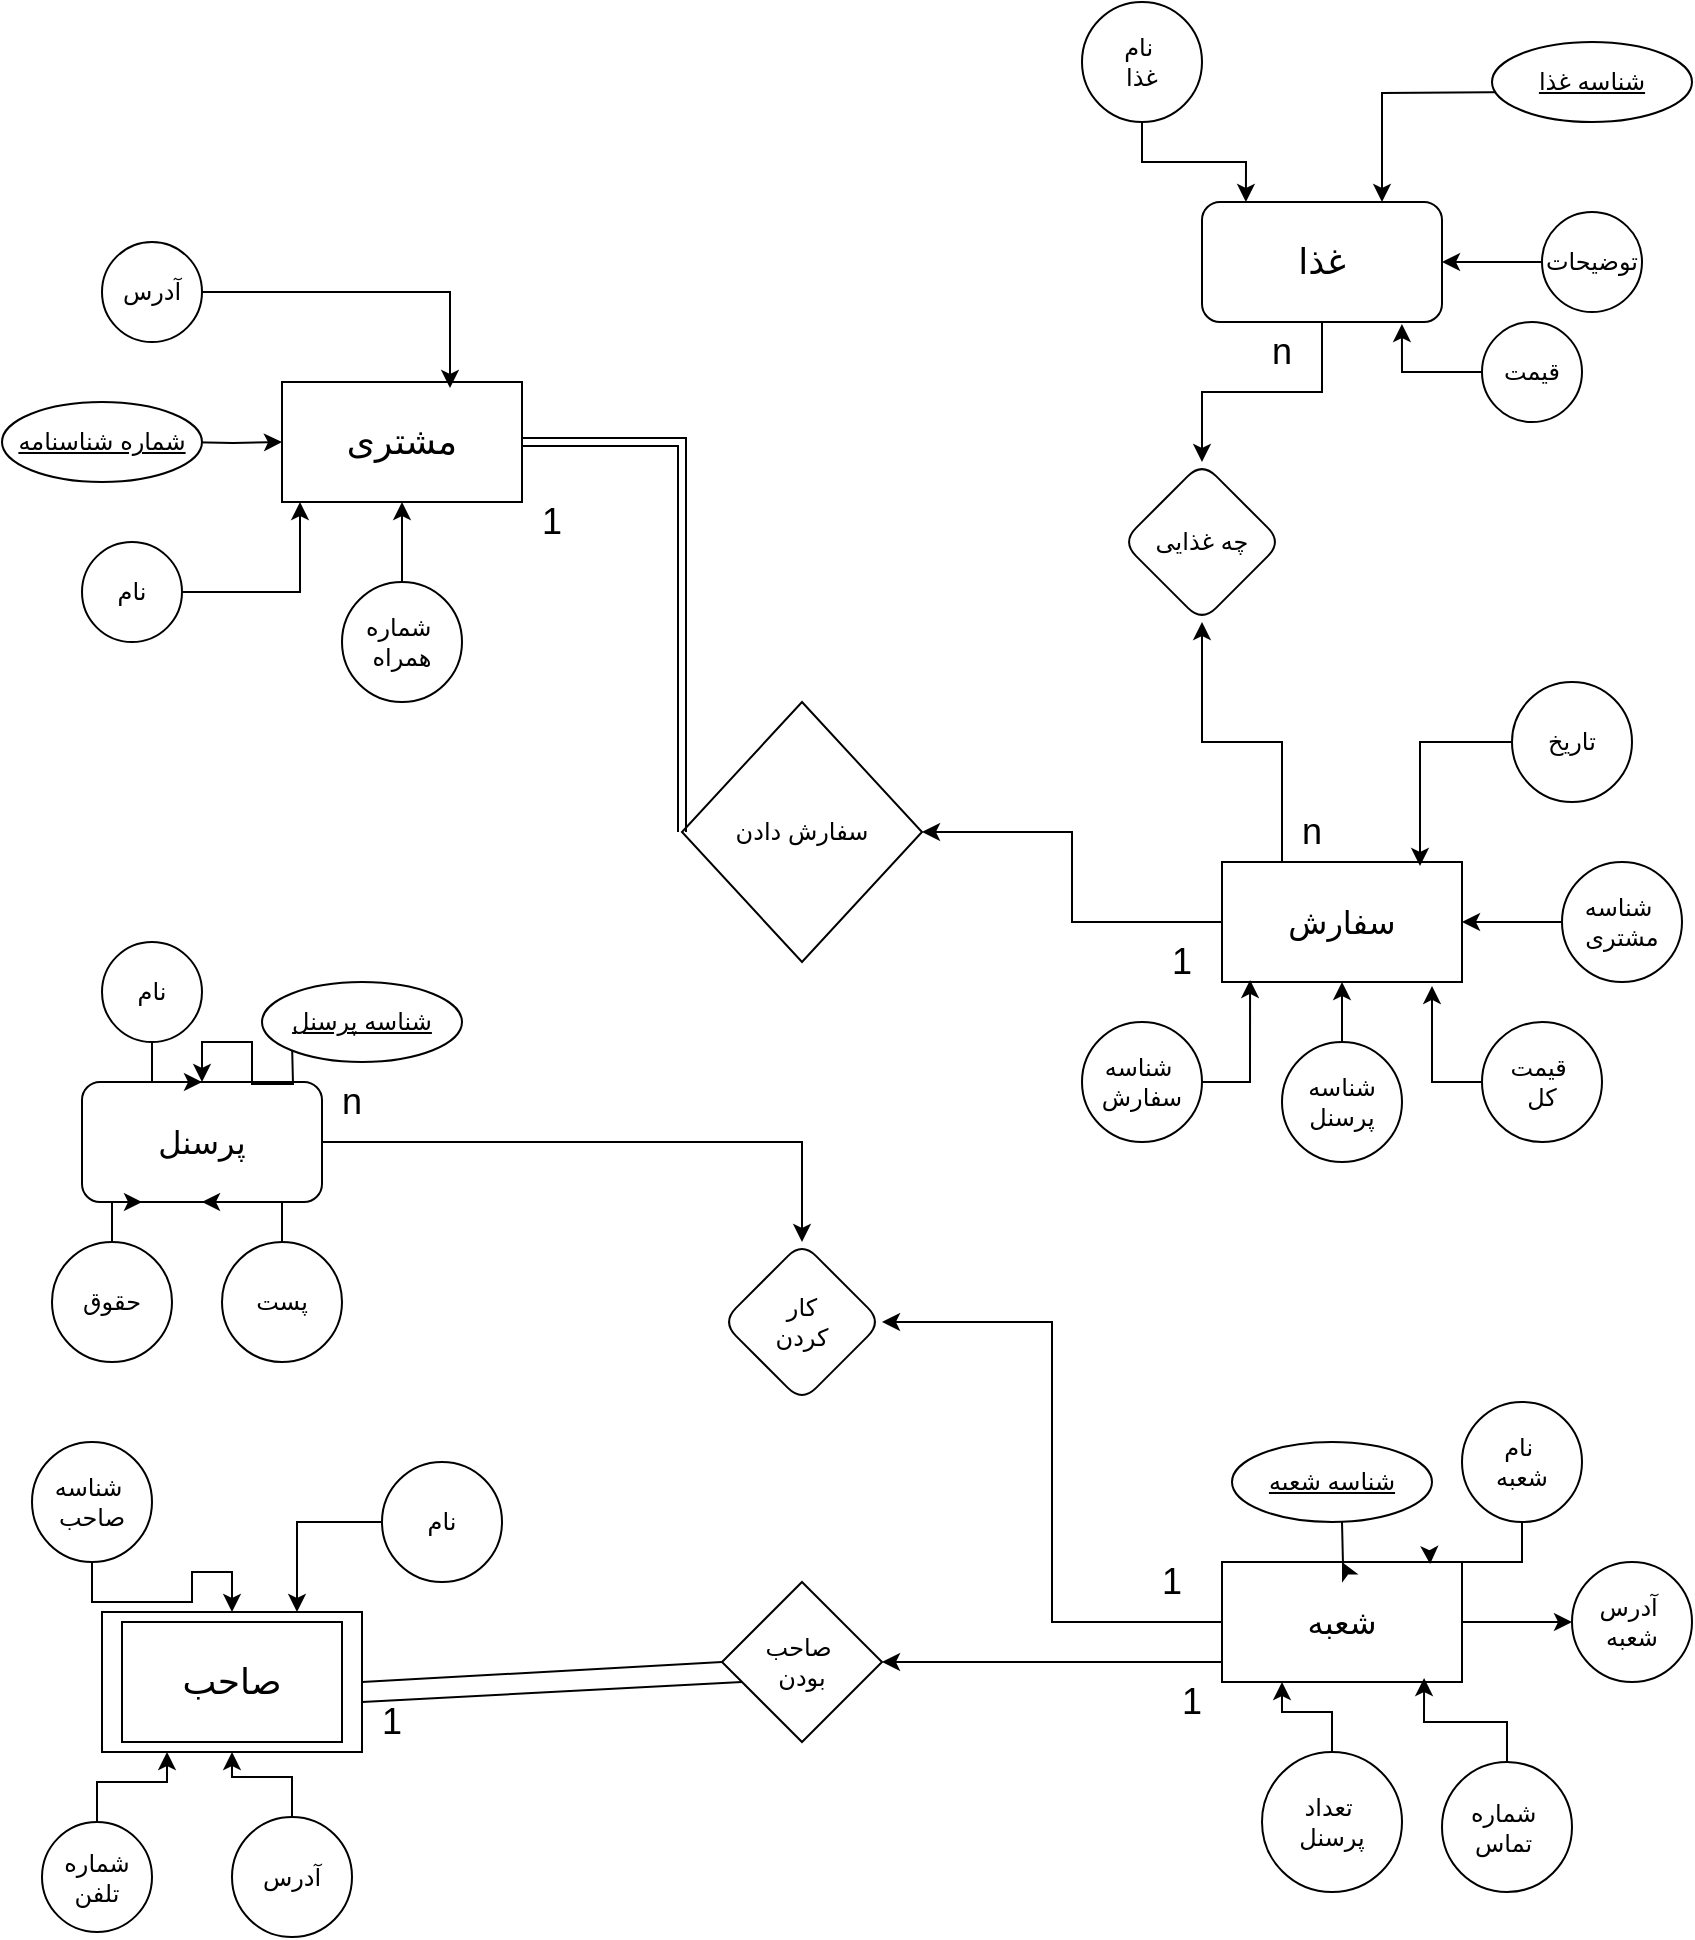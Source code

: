 <mxfile version="24.2.1" type="github">
  <diagram id="R2lEEEUBdFMjLlhIrx00" name="Page-1">
    <mxGraphModel dx="1459" dy="1941" grid="1" gridSize="10" guides="1" tooltips="1" connect="1" arrows="1" fold="1" page="1" pageScale="1" pageWidth="850" pageHeight="1100" math="0" shadow="0" extFonts="Permanent Marker^https://fonts.googleapis.com/css?family=Permanent+Marker">
      <root>
        <mxCell id="0" />
        <mxCell id="1" parent="0" />
        <mxCell id="z1Z80i2soqw3F6R9hRS5-2" value="&lt;font style=&quot;font-size: 18px;&quot;&gt;مشتری&lt;/font&gt;" style="rounded=0;whiteSpace=wrap;html=1;" parent="1" vertex="1">
          <mxGeometry x="140" y="-100" width="120" height="60" as="geometry" />
        </mxCell>
        <mxCell id="z1Z80i2soqw3F6R9hRS5-84" style="edgeStyle=orthogonalEdgeStyle;rounded=0;orthogonalLoop=1;jettySize=auto;html=1;entryX=1;entryY=0.5;entryDx=0;entryDy=0;" parent="1" source="z1Z80i2soqw3F6R9hRS5-3" target="z1Z80i2soqw3F6R9hRS5-83" edge="1">
          <mxGeometry relative="1" as="geometry" />
        </mxCell>
        <mxCell id="z1Z80i2soqw3F6R9hRS5-94" style="edgeStyle=orthogonalEdgeStyle;rounded=0;orthogonalLoop=1;jettySize=auto;html=1;entryX=0.5;entryY=1;entryDx=0;entryDy=0;" parent="1" source="z1Z80i2soqw3F6R9hRS5-3" target="z1Z80i2soqw3F6R9hRS5-91" edge="1">
          <mxGeometry relative="1" as="geometry">
            <Array as="points">
              <mxPoint x="640" y="80" />
              <mxPoint x="600" y="80" />
            </Array>
          </mxGeometry>
        </mxCell>
        <mxCell id="z1Z80i2soqw3F6R9hRS5-3" value="&lt;font size=&quot;3&quot;&gt;سفارش&lt;/font&gt;" style="rounded=0;whiteSpace=wrap;html=1;" parent="1" vertex="1">
          <mxGeometry x="610" y="140" width="120" height="60" as="geometry" />
        </mxCell>
        <mxCell id="z1Z80i2soqw3F6R9hRS5-92" value="" style="edgeStyle=orthogonalEdgeStyle;rounded=0;orthogonalLoop=1;jettySize=auto;html=1;" parent="1" source="z1Z80i2soqw3F6R9hRS5-4" target="z1Z80i2soqw3F6R9hRS5-91" edge="1">
          <mxGeometry relative="1" as="geometry" />
        </mxCell>
        <mxCell id="z1Z80i2soqw3F6R9hRS5-4" value="&lt;font style=&quot;font-size: 18px;&quot;&gt;غذا&lt;/font&gt;" style="rounded=1;whiteSpace=wrap;html=1;" parent="1" vertex="1">
          <mxGeometry x="600" y="-190" width="120" height="60" as="geometry" />
        </mxCell>
        <mxCell id="bKGmzMqg4XnvdNAPk-wS-12" value="" style="edgeStyle=orthogonalEdgeStyle;rounded=0;orthogonalLoop=1;jettySize=auto;html=1;" parent="1" source="z1Z80i2soqw3F6R9hRS5-5" target="bKGmzMqg4XnvdNAPk-wS-11" edge="1">
          <mxGeometry relative="1" as="geometry" />
        </mxCell>
        <mxCell id="z1Z80i2soqw3F6R9hRS5-5" value="&lt;font size=&quot;3&quot;&gt;پرسنل&lt;/font&gt;" style="rounded=1;whiteSpace=wrap;html=1;" parent="1" vertex="1">
          <mxGeometry x="40" y="250" width="120" height="60" as="geometry" />
        </mxCell>
        <mxCell id="bKGmzMqg4XnvdNAPk-wS-5" style="edgeStyle=orthogonalEdgeStyle;rounded=0;orthogonalLoop=1;jettySize=auto;html=1;" parent="1" source="z1Z80i2soqw3F6R9hRS5-6" target="bKGmzMqg4XnvdNAPk-wS-3" edge="1">
          <mxGeometry relative="1" as="geometry">
            <Array as="points">
              <mxPoint x="600" y="540" />
              <mxPoint x="600" y="540" />
            </Array>
          </mxGeometry>
        </mxCell>
        <mxCell id="bKGmzMqg4XnvdNAPk-wS-10" style="edgeStyle=orthogonalEdgeStyle;rounded=0;orthogonalLoop=1;jettySize=auto;html=1;entryX=0;entryY=0.5;entryDx=0;entryDy=0;" parent="1" source="z1Z80i2soqw3F6R9hRS5-6" target="z1Z80i2soqw3F6R9hRS5-72" edge="1">
          <mxGeometry relative="1" as="geometry" />
        </mxCell>
        <mxCell id="bKGmzMqg4XnvdNAPk-wS-13" style="edgeStyle=orthogonalEdgeStyle;rounded=0;orthogonalLoop=1;jettySize=auto;html=1;entryX=1;entryY=0.5;entryDx=0;entryDy=0;" parent="1" source="z1Z80i2soqw3F6R9hRS5-6" target="bKGmzMqg4XnvdNAPk-wS-11" edge="1">
          <mxGeometry relative="1" as="geometry" />
        </mxCell>
        <mxCell id="z1Z80i2soqw3F6R9hRS5-6" value="&lt;font size=&quot;3&quot;&gt;شعبه&lt;/font&gt;" style="rounded=0;whiteSpace=wrap;html=1;" parent="1" vertex="1">
          <mxGeometry x="610" y="490" width="120" height="60" as="geometry" />
        </mxCell>
        <mxCell id="z1Z80i2soqw3F6R9hRS5-9" value="" style="edgeStyle=orthogonalEdgeStyle;rounded=0;orthogonalLoop=1;jettySize=auto;html=1;" parent="1" target="z1Z80i2soqw3F6R9hRS5-2" edge="1">
          <mxGeometry relative="1" as="geometry">
            <mxPoint x="90" y="-70" as="sourcePoint" />
          </mxGeometry>
        </mxCell>
        <mxCell id="z1Z80i2soqw3F6R9hRS5-10" value="نام" style="ellipse;whiteSpace=wrap;html=1;aspect=fixed;" parent="1" vertex="1">
          <mxGeometry x="40" y="-20" width="50" height="50" as="geometry" />
        </mxCell>
        <mxCell id="z1Z80i2soqw3F6R9hRS5-14" value="" style="edgeStyle=orthogonalEdgeStyle;rounded=0;orthogonalLoop=1;jettySize=auto;html=1;" parent="1" source="z1Z80i2soqw3F6R9hRS5-13" target="z1Z80i2soqw3F6R9hRS5-2" edge="1">
          <mxGeometry relative="1" as="geometry" />
        </mxCell>
        <mxCell id="z1Z80i2soqw3F6R9hRS5-13" value="شماره&amp;nbsp;&lt;div&gt;همراه&lt;/div&gt;" style="ellipse;whiteSpace=wrap;html=1;aspect=fixed;" parent="1" vertex="1">
          <mxGeometry x="170" width="60" height="60" as="geometry" />
        </mxCell>
        <mxCell id="z1Z80i2soqw3F6R9hRS5-15" value="آدرس" style="ellipse;whiteSpace=wrap;html=1;aspect=fixed;" parent="1" vertex="1">
          <mxGeometry x="50" y="-170" width="50" height="50" as="geometry" />
        </mxCell>
        <mxCell id="z1Z80i2soqw3F6R9hRS5-19" style="edgeStyle=orthogonalEdgeStyle;rounded=0;orthogonalLoop=1;jettySize=auto;html=1;" parent="1" source="z1Z80i2soqw3F6R9hRS5-18" target="z1Z80i2soqw3F6R9hRS5-4" edge="1">
          <mxGeometry relative="1" as="geometry" />
        </mxCell>
        <mxCell id="z1Z80i2soqw3F6R9hRS5-18" value="توضیحات" style="ellipse;whiteSpace=wrap;html=1;aspect=fixed;" parent="1" vertex="1">
          <mxGeometry x="770" y="-185" width="50" height="50" as="geometry" />
        </mxCell>
        <mxCell id="z1Z80i2soqw3F6R9hRS5-21" style="edgeStyle=orthogonalEdgeStyle;rounded=0;orthogonalLoop=1;jettySize=auto;html=1;entryX=0.75;entryY=0;entryDx=0;entryDy=0;" parent="1" target="z1Z80i2soqw3F6R9hRS5-4" edge="1">
          <mxGeometry relative="1" as="geometry">
            <mxPoint x="765" y="-245" as="sourcePoint" />
          </mxGeometry>
        </mxCell>
        <mxCell id="z1Z80i2soqw3F6R9hRS5-22" value="قیمت" style="ellipse;whiteSpace=wrap;html=1;aspect=fixed;" parent="1" vertex="1">
          <mxGeometry x="740" y="-130" width="50" height="50" as="geometry" />
        </mxCell>
        <mxCell id="z1Z80i2soqw3F6R9hRS5-24" value="نام&amp;nbsp;&lt;div&gt;غذا&lt;/div&gt;" style="ellipse;whiteSpace=wrap;html=1;aspect=fixed;" parent="1" vertex="1">
          <mxGeometry x="540" y="-290" width="60" height="60" as="geometry" />
        </mxCell>
        <mxCell id="z1Z80i2soqw3F6R9hRS5-25" style="edgeStyle=orthogonalEdgeStyle;rounded=0;orthogonalLoop=1;jettySize=auto;html=1;entryX=0.183;entryY=0;entryDx=0;entryDy=0;entryPerimeter=0;" parent="1" source="z1Z80i2soqw3F6R9hRS5-24" target="z1Z80i2soqw3F6R9hRS5-4" edge="1">
          <mxGeometry relative="1" as="geometry" />
        </mxCell>
        <mxCell id="z1Z80i2soqw3F6R9hRS5-28" value="شناسه&amp;nbsp;&lt;div&gt;سفارش&lt;/div&gt;" style="ellipse;whiteSpace=wrap;html=1;aspect=fixed;" parent="1" vertex="1">
          <mxGeometry x="540" y="220" width="60" height="60" as="geometry" />
        </mxCell>
        <mxCell id="z1Z80i2soqw3F6R9hRS5-29" value="تاریخ" style="ellipse;whiteSpace=wrap;html=1;aspect=fixed;" parent="1" vertex="1">
          <mxGeometry x="755" y="50" width="60" height="60" as="geometry" />
        </mxCell>
        <mxCell id="z1Z80i2soqw3F6R9hRS5-33" style="edgeStyle=orthogonalEdgeStyle;rounded=0;orthogonalLoop=1;jettySize=auto;html=1;" parent="1" source="z1Z80i2soqw3F6R9hRS5-30" target="z1Z80i2soqw3F6R9hRS5-3" edge="1">
          <mxGeometry relative="1" as="geometry" />
        </mxCell>
        <mxCell id="z1Z80i2soqw3F6R9hRS5-30" value="شناسه&amp;nbsp;&lt;div&gt;مشتری&lt;/div&gt;" style="ellipse;whiteSpace=wrap;html=1;aspect=fixed;" parent="1" vertex="1">
          <mxGeometry x="780" y="140" width="60" height="60" as="geometry" />
        </mxCell>
        <mxCell id="z1Z80i2soqw3F6R9hRS5-37" style="edgeStyle=orthogonalEdgeStyle;rounded=0;orthogonalLoop=1;jettySize=auto;html=1;entryX=0.5;entryY=1;entryDx=0;entryDy=0;" parent="1" source="z1Z80i2soqw3F6R9hRS5-31" target="z1Z80i2soqw3F6R9hRS5-3" edge="1">
          <mxGeometry relative="1" as="geometry" />
        </mxCell>
        <mxCell id="z1Z80i2soqw3F6R9hRS5-31" value="شناسه&lt;div&gt;پرسنل&lt;/div&gt;" style="ellipse;whiteSpace=wrap;html=1;aspect=fixed;" parent="1" vertex="1">
          <mxGeometry x="640" y="230" width="60" height="60" as="geometry" />
        </mxCell>
        <mxCell id="z1Z80i2soqw3F6R9hRS5-32" value="قیمت&amp;nbsp;&lt;div&gt;کل&lt;/div&gt;" style="ellipse;whiteSpace=wrap;html=1;aspect=fixed;" parent="1" vertex="1">
          <mxGeometry x="740" y="220" width="60" height="60" as="geometry" />
        </mxCell>
        <mxCell id="z1Z80i2soqw3F6R9hRS5-36" style="edgeStyle=orthogonalEdgeStyle;rounded=0;orthogonalLoop=1;jettySize=auto;html=1;entryX=0.875;entryY=1.033;entryDx=0;entryDy=0;entryPerimeter=0;" parent="1" source="z1Z80i2soqw3F6R9hRS5-32" target="z1Z80i2soqw3F6R9hRS5-3" edge="1">
          <mxGeometry relative="1" as="geometry" />
        </mxCell>
        <mxCell id="z1Z80i2soqw3F6R9hRS5-38" style="edgeStyle=orthogonalEdgeStyle;rounded=0;orthogonalLoop=1;jettySize=auto;html=1;entryX=0.117;entryY=0.983;entryDx=0;entryDy=0;entryPerimeter=0;" parent="1" source="z1Z80i2soqw3F6R9hRS5-28" target="z1Z80i2soqw3F6R9hRS5-3" edge="1">
          <mxGeometry relative="1" as="geometry" />
        </mxCell>
        <mxCell id="z1Z80i2soqw3F6R9hRS5-47" style="edgeStyle=orthogonalEdgeStyle;rounded=0;orthogonalLoop=1;jettySize=auto;html=1;entryX=0.5;entryY=1;entryDx=0;entryDy=0;" parent="1" source="z1Z80i2soqw3F6R9hRS5-40" target="z1Z80i2soqw3F6R9hRS5-5" edge="1">
          <mxGeometry relative="1" as="geometry" />
        </mxCell>
        <mxCell id="z1Z80i2soqw3F6R9hRS5-40" value="پست" style="ellipse;whiteSpace=wrap;html=1;aspect=fixed;" parent="1" vertex="1">
          <mxGeometry x="110" y="330" width="60" height="60" as="geometry" />
        </mxCell>
        <mxCell id="z1Z80i2soqw3F6R9hRS5-48" style="edgeStyle=orthogonalEdgeStyle;rounded=0;orthogonalLoop=1;jettySize=auto;html=1;entryX=0.25;entryY=1;entryDx=0;entryDy=0;" parent="1" source="z1Z80i2soqw3F6R9hRS5-41" target="z1Z80i2soqw3F6R9hRS5-5" edge="1">
          <mxGeometry relative="1" as="geometry" />
        </mxCell>
        <mxCell id="z1Z80i2soqw3F6R9hRS5-41" value="حقوق" style="ellipse;whiteSpace=wrap;html=1;aspect=fixed;" parent="1" vertex="1">
          <mxGeometry x="25" y="330" width="60" height="60" as="geometry" />
        </mxCell>
        <mxCell id="z1Z80i2soqw3F6R9hRS5-45" style="edgeStyle=orthogonalEdgeStyle;rounded=0;orthogonalLoop=1;jettySize=auto;html=1;" parent="1" target="z1Z80i2soqw3F6R9hRS5-5" edge="1">
          <mxGeometry relative="1" as="geometry">
            <mxPoint x="145" y="230" as="sourcePoint" />
          </mxGeometry>
        </mxCell>
        <mxCell id="z1Z80i2soqw3F6R9hRS5-46" style="edgeStyle=orthogonalEdgeStyle;rounded=0;orthogonalLoop=1;jettySize=auto;html=1;" parent="1" source="z1Z80i2soqw3F6R9hRS5-43" target="z1Z80i2soqw3F6R9hRS5-5" edge="1">
          <mxGeometry relative="1" as="geometry" />
        </mxCell>
        <mxCell id="z1Z80i2soqw3F6R9hRS5-43" value="نام" style="ellipse;whiteSpace=wrap;html=1;aspect=fixed;" parent="1" vertex="1">
          <mxGeometry x="50" y="180" width="50" height="50" as="geometry" />
        </mxCell>
        <mxCell id="z1Z80i2soqw3F6R9hRS5-49" style="edgeStyle=orthogonalEdgeStyle;rounded=0;orthogonalLoop=1;jettySize=auto;html=1;exitX=0.5;exitY=1;exitDx=0;exitDy=0;" parent="1" edge="1">
          <mxGeometry relative="1" as="geometry">
            <mxPoint x="110" y="580" as="sourcePoint" />
            <mxPoint x="110" y="580" as="targetPoint" />
          </mxGeometry>
        </mxCell>
        <mxCell id="z1Z80i2soqw3F6R9hRS5-54" value="نام" style="ellipse;whiteSpace=wrap;html=1;aspect=fixed;" parent="1" vertex="1">
          <mxGeometry x="190" y="440" width="60" height="60" as="geometry" />
        </mxCell>
        <mxCell id="z1Z80i2soqw3F6R9hRS5-55" value="شناسه&amp;nbsp;&lt;div&gt;صاحب&lt;/div&gt;" style="ellipse;whiteSpace=wrap;html=1;aspect=fixed;" parent="1" vertex="1">
          <mxGeometry x="15" y="430" width="60" height="60" as="geometry" />
        </mxCell>
        <mxCell id="z1Z80i2soqw3F6R9hRS5-56" value="آدرس" style="ellipse;whiteSpace=wrap;html=1;aspect=fixed;" parent="1" vertex="1">
          <mxGeometry x="115" y="617.5" width="60" height="60" as="geometry" />
        </mxCell>
        <mxCell id="z1Z80i2soqw3F6R9hRS5-57" value="شماره&lt;div&gt;تلفن&lt;/div&gt;" style="ellipse;whiteSpace=wrap;html=1;aspect=fixed;" parent="1" vertex="1">
          <mxGeometry x="20" y="620" width="55" height="55" as="geometry" />
        </mxCell>
        <mxCell id="z1Z80i2soqw3F6R9hRS5-68" value="شماره&amp;nbsp;&lt;div&gt;تماس&amp;nbsp;&lt;/div&gt;" style="ellipse;whiteSpace=wrap;html=1;aspect=fixed;" parent="1" vertex="1">
          <mxGeometry x="720" y="590" width="65" height="65" as="geometry" />
        </mxCell>
        <mxCell id="z1Z80i2soqw3F6R9hRS5-73" style="edgeStyle=orthogonalEdgeStyle;rounded=0;orthogonalLoop=1;jettySize=auto;html=1;entryX=0.25;entryY=1;entryDx=0;entryDy=0;" parent="1" source="z1Z80i2soqw3F6R9hRS5-69" target="z1Z80i2soqw3F6R9hRS5-6" edge="1">
          <mxGeometry relative="1" as="geometry" />
        </mxCell>
        <mxCell id="z1Z80i2soqw3F6R9hRS5-69" value="تعداد&amp;nbsp;&lt;div&gt;پرسنل&lt;/div&gt;" style="ellipse;whiteSpace=wrap;html=1;aspect=fixed;" parent="1" vertex="1">
          <mxGeometry x="630" y="585" width="70" height="70" as="geometry" />
        </mxCell>
        <mxCell id="z1Z80i2soqw3F6R9hRS5-70" value="نام&amp;nbsp;&lt;div&gt;شعبه&lt;/div&gt;" style="ellipse;whiteSpace=wrap;html=1;aspect=fixed;" parent="1" vertex="1">
          <mxGeometry x="730" y="410" width="60" height="60" as="geometry" />
        </mxCell>
        <mxCell id="z1Z80i2soqw3F6R9hRS5-76" style="edgeStyle=orthogonalEdgeStyle;rounded=0;orthogonalLoop=1;jettySize=auto;html=1;" parent="1" target="z1Z80i2soqw3F6R9hRS5-6" edge="1">
          <mxGeometry relative="1" as="geometry">
            <mxPoint x="670" y="470" as="sourcePoint" />
          </mxGeometry>
        </mxCell>
        <mxCell id="z1Z80i2soqw3F6R9hRS5-72" value="آدرس&amp;nbsp;&lt;div&gt;شعبه&lt;/div&gt;" style="ellipse;whiteSpace=wrap;html=1;aspect=fixed;" parent="1" vertex="1">
          <mxGeometry x="785" y="490" width="60" height="60" as="geometry" />
        </mxCell>
        <mxCell id="z1Z80i2soqw3F6R9hRS5-75" style="edgeStyle=orthogonalEdgeStyle;rounded=0;orthogonalLoop=1;jettySize=auto;html=1;entryX=0.867;entryY=0.017;entryDx=0;entryDy=0;entryPerimeter=0;" parent="1" source="z1Z80i2soqw3F6R9hRS5-70" target="z1Z80i2soqw3F6R9hRS5-6" edge="1">
          <mxGeometry relative="1" as="geometry" />
        </mxCell>
        <mxCell id="z1Z80i2soqw3F6R9hRS5-80" style="edgeStyle=orthogonalEdgeStyle;rounded=0;orthogonalLoop=1;jettySize=auto;html=1;entryX=0.7;entryY=0.05;entryDx=0;entryDy=0;entryPerimeter=0;" parent="1" source="z1Z80i2soqw3F6R9hRS5-15" target="z1Z80i2soqw3F6R9hRS5-2" edge="1">
          <mxGeometry relative="1" as="geometry" />
        </mxCell>
        <mxCell id="z1Z80i2soqw3F6R9hRS5-81" style="edgeStyle=orthogonalEdgeStyle;rounded=0;orthogonalLoop=1;jettySize=auto;html=1;entryX=0.075;entryY=1;entryDx=0;entryDy=0;entryPerimeter=0;" parent="1" source="z1Z80i2soqw3F6R9hRS5-10" target="z1Z80i2soqw3F6R9hRS5-2" edge="1">
          <mxGeometry relative="1" as="geometry" />
        </mxCell>
        <mxCell id="z1Z80i2soqw3F6R9hRS5-82" style="edgeStyle=orthogonalEdgeStyle;rounded=0;orthogonalLoop=1;jettySize=auto;html=1;entryX=0.825;entryY=0.033;entryDx=0;entryDy=0;entryPerimeter=0;" parent="1" source="z1Z80i2soqw3F6R9hRS5-29" target="z1Z80i2soqw3F6R9hRS5-3" edge="1">
          <mxGeometry relative="1" as="geometry" />
        </mxCell>
        <mxCell id="z1Z80i2soqw3F6R9hRS5-83" value="سفارش دادن" style="rhombus;whiteSpace=wrap;html=1;" parent="1" vertex="1">
          <mxGeometry x="340" y="60" width="120" height="130" as="geometry" />
        </mxCell>
        <mxCell id="z1Z80i2soqw3F6R9hRS5-86" value="&lt;font style=&quot;font-size: 18px;&quot;&gt;1&lt;/font&gt;" style="text;html=1;align=center;verticalAlign=middle;whiteSpace=wrap;rounded=0;" parent="1" vertex="1">
          <mxGeometry x="250" y="-50" width="50" height="40" as="geometry" />
        </mxCell>
        <mxCell id="z1Z80i2soqw3F6R9hRS5-87" value="&lt;font style=&quot;font-size: 18px;&quot;&gt;1&lt;/font&gt;" style="text;html=1;align=center;verticalAlign=middle;whiteSpace=wrap;rounded=0;" parent="1" vertex="1">
          <mxGeometry x="565" y="170" width="50" height="40" as="geometry" />
        </mxCell>
        <mxCell id="z1Z80i2soqw3F6R9hRS5-91" value="چه غذایی" style="rhombus;whiteSpace=wrap;html=1;rounded=1;" parent="1" vertex="1">
          <mxGeometry x="560" y="-60" width="80" height="80" as="geometry" />
        </mxCell>
        <mxCell id="z1Z80i2soqw3F6R9hRS5-95" value="&lt;font style=&quot;font-size: 18px;&quot;&gt;n&lt;/font&gt;" style="text;html=1;align=center;verticalAlign=middle;whiteSpace=wrap;rounded=0;" parent="1" vertex="1">
          <mxGeometry x="615" y="-135" width="50" height="40" as="geometry" />
        </mxCell>
        <mxCell id="z1Z80i2soqw3F6R9hRS5-96" style="edgeStyle=orthogonalEdgeStyle;rounded=0;orthogonalLoop=1;jettySize=auto;html=1;entryX=0.833;entryY=1.017;entryDx=0;entryDy=0;entryPerimeter=0;" parent="1" source="z1Z80i2soqw3F6R9hRS5-22" target="z1Z80i2soqw3F6R9hRS5-4" edge="1">
          <mxGeometry relative="1" as="geometry" />
        </mxCell>
        <mxCell id="z1Z80i2soqw3F6R9hRS5-97" value="&lt;span style=&quot;font-size: 18px;&quot;&gt;n&lt;/span&gt;" style="text;html=1;align=center;verticalAlign=middle;whiteSpace=wrap;rounded=0;" parent="1" vertex="1">
          <mxGeometry x="630" y="105" width="50" height="40" as="geometry" />
        </mxCell>
        <mxCell id="bKGmzMqg4XnvdNAPk-wS-1" style="edgeStyle=orthogonalEdgeStyle;rounded=0;orthogonalLoop=1;jettySize=auto;html=1;entryX=0.842;entryY=0.967;entryDx=0;entryDy=0;entryPerimeter=0;" parent="1" source="z1Z80i2soqw3F6R9hRS5-68" target="z1Z80i2soqw3F6R9hRS5-6" edge="1">
          <mxGeometry relative="1" as="geometry" />
        </mxCell>
        <mxCell id="bKGmzMqg4XnvdNAPk-wS-3" value="صاحب&amp;nbsp;&lt;div&gt;بودن&lt;/div&gt;" style="rhombus;whiteSpace=wrap;html=1;rounded=0;" parent="1" vertex="1">
          <mxGeometry x="360" y="500" width="80" height="80" as="geometry" />
        </mxCell>
        <mxCell id="bKGmzMqg4XnvdNAPk-wS-8" value="&lt;font style=&quot;font-size: 18px;&quot;&gt;1&lt;/font&gt;" style="text;html=1;align=center;verticalAlign=middle;whiteSpace=wrap;rounded=0;" parent="1" vertex="1">
          <mxGeometry x="170" y="550" width="50" height="40" as="geometry" />
        </mxCell>
        <mxCell id="bKGmzMqg4XnvdNAPk-wS-9" value="&lt;font style=&quot;font-size: 18px;&quot;&gt;1&lt;/font&gt;" style="text;html=1;align=center;verticalAlign=middle;whiteSpace=wrap;rounded=0;" parent="1" vertex="1">
          <mxGeometry x="570" y="540" width="50" height="40" as="geometry" />
        </mxCell>
        <mxCell id="bKGmzMqg4XnvdNAPk-wS-11" value="کار&lt;div&gt;کردن&lt;/div&gt;" style="rhombus;whiteSpace=wrap;html=1;rounded=1;" parent="1" vertex="1">
          <mxGeometry x="360" y="330" width="80" height="80" as="geometry" />
        </mxCell>
        <mxCell id="bKGmzMqg4XnvdNAPk-wS-14" value="&lt;font style=&quot;font-size: 18px;&quot;&gt;1&lt;/font&gt;" style="text;html=1;align=center;verticalAlign=middle;whiteSpace=wrap;rounded=0;" parent="1" vertex="1">
          <mxGeometry x="560" y="480" width="50" height="40" as="geometry" />
        </mxCell>
        <mxCell id="bKGmzMqg4XnvdNAPk-wS-15" value="&lt;span style=&quot;font-size: 18px;&quot;&gt;n&lt;/span&gt;" style="text;html=1;align=center;verticalAlign=middle;whiteSpace=wrap;rounded=0;" parent="1" vertex="1">
          <mxGeometry x="150" y="240" width="50" height="40" as="geometry" />
        </mxCell>
        <mxCell id="bKGmzMqg4XnvdNAPk-wS-17" value="" style="verticalLabelPosition=bottom;verticalAlign=top;html=1;shape=mxgraph.basic.frame;dx=10;whiteSpace=wrap;" parent="1" vertex="1">
          <mxGeometry x="50" y="515" width="130" height="70" as="geometry" />
        </mxCell>
        <mxCell id="bKGmzMqg4XnvdNAPk-wS-20" style="edgeStyle=orthogonalEdgeStyle;rounded=0;orthogonalLoop=1;jettySize=auto;html=1;entryX=0;entryY=0;entryDx=97.5;entryDy=0;entryPerimeter=0;" parent="1" source="z1Z80i2soqw3F6R9hRS5-54" target="bKGmzMqg4XnvdNAPk-wS-17" edge="1">
          <mxGeometry relative="1" as="geometry" />
        </mxCell>
        <mxCell id="bKGmzMqg4XnvdNAPk-wS-21" style="edgeStyle=orthogonalEdgeStyle;rounded=0;orthogonalLoop=1;jettySize=auto;html=1;entryX=0.5;entryY=0;entryDx=0;entryDy=0;entryPerimeter=0;" parent="1" source="z1Z80i2soqw3F6R9hRS5-55" target="bKGmzMqg4XnvdNAPk-wS-17" edge="1">
          <mxGeometry relative="1" as="geometry" />
        </mxCell>
        <mxCell id="bKGmzMqg4XnvdNAPk-wS-24" style="edgeStyle=orthogonalEdgeStyle;rounded=0;orthogonalLoop=1;jettySize=auto;html=1;entryX=0.5;entryY=1;entryDx=0;entryDy=0;entryPerimeter=0;" parent="1" source="z1Z80i2soqw3F6R9hRS5-56" target="bKGmzMqg4XnvdNAPk-wS-17" edge="1">
          <mxGeometry relative="1" as="geometry" />
        </mxCell>
        <mxCell id="bKGmzMqg4XnvdNAPk-wS-25" style="edgeStyle=orthogonalEdgeStyle;rounded=0;orthogonalLoop=1;jettySize=auto;html=1;entryX=0;entryY=0;entryDx=32.5;entryDy=70;entryPerimeter=0;" parent="1" source="z1Z80i2soqw3F6R9hRS5-57" target="bKGmzMqg4XnvdNAPk-wS-17" edge="1">
          <mxGeometry relative="1" as="geometry" />
        </mxCell>
        <mxCell id="bKGmzMqg4XnvdNAPk-wS-26" value="&lt;font style=&quot;font-size: 18px;&quot;&gt;صاحب&lt;/font&gt;" style="whiteSpace=wrap;html=1;" parent="1" vertex="1">
          <mxGeometry x="60" y="520" width="110" height="60" as="geometry" />
        </mxCell>
        <mxCell id="bKGmzMqg4XnvdNAPk-wS-28" value="" style="endArrow=none;html=1;rounded=0;exitX=1;exitY=0.5;exitDx=0;exitDy=0;entryX=0;entryY=0.5;entryDx=0;entryDy=0;exitPerimeter=0;" parent="1" source="bKGmzMqg4XnvdNAPk-wS-17" target="bKGmzMqg4XnvdNAPk-wS-3" edge="1">
          <mxGeometry width="50" height="50" relative="1" as="geometry">
            <mxPoint x="340" y="520" as="sourcePoint" />
            <mxPoint x="390" y="470" as="targetPoint" />
          </mxGeometry>
        </mxCell>
        <mxCell id="bKGmzMqg4XnvdNAPk-wS-29" value="" style="endArrow=none;html=1;rounded=0;exitX=1;exitY=0.643;exitDx=0;exitDy=0;exitPerimeter=0;" parent="1" source="bKGmzMqg4XnvdNAPk-wS-17" edge="1">
          <mxGeometry width="50" height="50" relative="1" as="geometry">
            <mxPoint x="193" y="560" as="sourcePoint" />
            <mxPoint x="370" y="550" as="targetPoint" />
          </mxGeometry>
        </mxCell>
        <mxCell id="Df6m1XR027oWgeIMfN6P-1" value="" style="shape=link;html=1;rounded=0;exitX=1;exitY=0.5;exitDx=0;exitDy=0;entryX=0;entryY=0.5;entryDx=0;entryDy=0;" edge="1" parent="1" source="z1Z80i2soqw3F6R9hRS5-2" target="z1Z80i2soqw3F6R9hRS5-83">
          <mxGeometry width="100" relative="1" as="geometry">
            <mxPoint x="280" y="40" as="sourcePoint" />
            <mxPoint x="380" y="40" as="targetPoint" />
            <Array as="points">
              <mxPoint x="340" y="-70" />
            </Array>
          </mxGeometry>
        </mxCell>
        <mxCell id="Df6m1XR027oWgeIMfN6P-2" value="شناسه غذا" style="ellipse;whiteSpace=wrap;html=1;align=center;fontStyle=4;" vertex="1" parent="1">
          <mxGeometry x="745" y="-270" width="100" height="40" as="geometry" />
        </mxCell>
        <mxCell id="Df6m1XR027oWgeIMfN6P-3" value="شماره شناسنامه" style="ellipse;whiteSpace=wrap;html=1;align=center;fontStyle=4;" vertex="1" parent="1">
          <mxGeometry y="-90" width="100" height="40" as="geometry" />
        </mxCell>
        <mxCell id="Df6m1XR027oWgeIMfN6P-4" value="شناسه پرسنل" style="ellipse;whiteSpace=wrap;html=1;align=center;fontStyle=4;" vertex="1" parent="1">
          <mxGeometry x="130" y="200" width="100" height="40" as="geometry" />
        </mxCell>
        <mxCell id="Df6m1XR027oWgeIMfN6P-5" value="شناسه شعبه" style="ellipse;whiteSpace=wrap;html=1;align=center;fontStyle=4;" vertex="1" parent="1">
          <mxGeometry x="615" y="430" width="100" height="40" as="geometry" />
        </mxCell>
      </root>
    </mxGraphModel>
  </diagram>
</mxfile>
